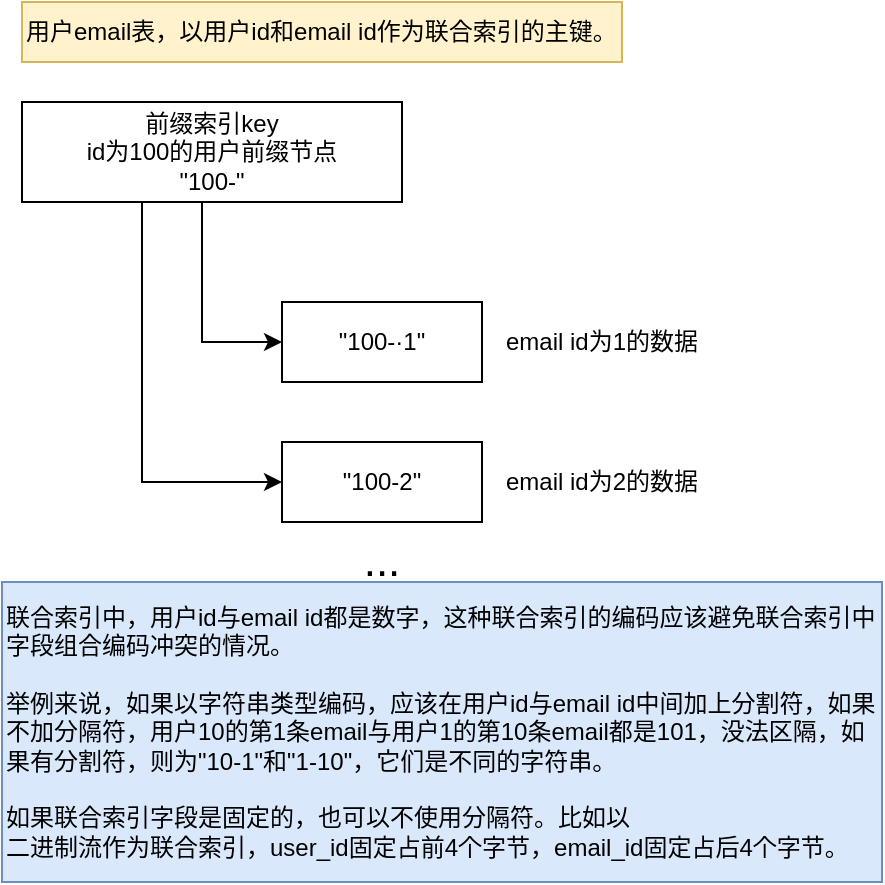 <mxfile version="12.2.4" pages="1"><diagram id="myBEl3xCiipktjLDcQnp" name="Page-1"><mxGraphModel dx="526" dy="602" grid="1" gridSize="10" guides="1" tooltips="1" connect="1" arrows="1" fold="1" page="1" pageScale="1" pageWidth="827" pageHeight="1169" math="0" shadow="0"><root><mxCell id="0"/><mxCell id="1" parent="0"/><mxCell id="2" value="前缀索引key&lt;br&gt;id为100的用户前缀节点&lt;br&gt;&quot;100-&quot;" style="whiteSpace=wrap;html=1;" parent="1" vertex="1"><mxGeometry x="30" y="60" width="190" height="50" as="geometry"/></mxCell><mxCell id="3" value="&quot;100-2&quot;" style="whiteSpace=wrap;html=1;" parent="1" vertex="1"><mxGeometry x="160" y="230" width="100" height="40" as="geometry"/></mxCell><mxCell id="4" value="" style="edgeStyle=elbowEdgeStyle;elbow=vertical;html=1;rounded=0;" parent="1" source="2" target="3" edge="1"><mxGeometry relative="1" as="geometry"><Array as="points"><mxPoint x="90" y="250"/></Array></mxGeometry></mxCell><mxCell id="5" value="&quot;100-·1&quot;" style="whiteSpace=wrap;html=1;" parent="1" vertex="1"><mxGeometry x="160" y="160" width="100" height="40" as="geometry"/></mxCell><mxCell id="6" value="" style="edgeStyle=elbowEdgeStyle;elbow=vertical;html=1;rounded=0;entryX=0;entryY=0.5;entryDx=0;entryDy=0;" parent="1" source="2" target="5" edge="1"><mxGeometry relative="1" as="geometry"><Array as="points"><mxPoint x="120" y="180"/></Array></mxGeometry></mxCell><mxCell id="7" value="email id为1的数据" style="text;html=1;strokeColor=none;fillColor=none;align=center;verticalAlign=middle;whiteSpace=wrap;rounded=0;" parent="1" vertex="1"><mxGeometry x="270" y="170" width="100" height="20" as="geometry"/></mxCell><mxCell id="8" value="email id为2的数据" style="text;html=1;strokeColor=none;fillColor=none;align=center;verticalAlign=middle;whiteSpace=wrap;rounded=0;" parent="1" vertex="1"><mxGeometry x="270" y="240" width="100" height="20" as="geometry"/></mxCell><mxCell id="9" value="用户email表，以用户id和email id作为联合索引的主键。" style="text;html=1;strokeColor=#d6b656;fillColor=#fff2cc;align=left;verticalAlign=middle;whiteSpace=wrap;rounded=0;" parent="1" vertex="1"><mxGeometry x="30" y="10" width="300" height="30" as="geometry"/></mxCell><mxCell id="10" value="&lt;font style=&quot;font-size: 22px&quot;&gt;...&lt;/font&gt;" style="text;html=1;strokeColor=none;fillColor=none;align=center;verticalAlign=middle;whiteSpace=wrap;rounded=0;" parent="1" vertex="1"><mxGeometry x="190" y="280" width="40" height="20" as="geometry"/></mxCell><mxCell id="11" value="联合索引中，用户id与email id都是数字，这种联合索引的编码应该避免联合索引中字段组合编码冲突的情况。&lt;br&gt;&lt;br&gt;举例来说，如果以字符串类型编码，应该在用户id与email id中间加上分割符，如果不加分隔符，用户10的第1条email与用户1的第10条email都是101，没法区隔，如果有分割符，则为&quot;10-1&quot;和&quot;1-10&quot;，它们是不同的字符串。&lt;br&gt;&lt;br&gt;如果联合索引字段是固定的，也可以不使用分隔符。比如以&lt;br&gt;二进制流作为联合索引，user_id固定占前4个字节，email_id固定占后4个字节。" style="text;html=1;strokeColor=#6c8ebf;fillColor=#dae8fc;align=left;verticalAlign=middle;whiteSpace=wrap;rounded=0;" parent="1" vertex="1"><mxGeometry x="20" y="300" width="440" height="150" as="geometry"/></mxCell></root></mxGraphModel></diagram></mxfile>